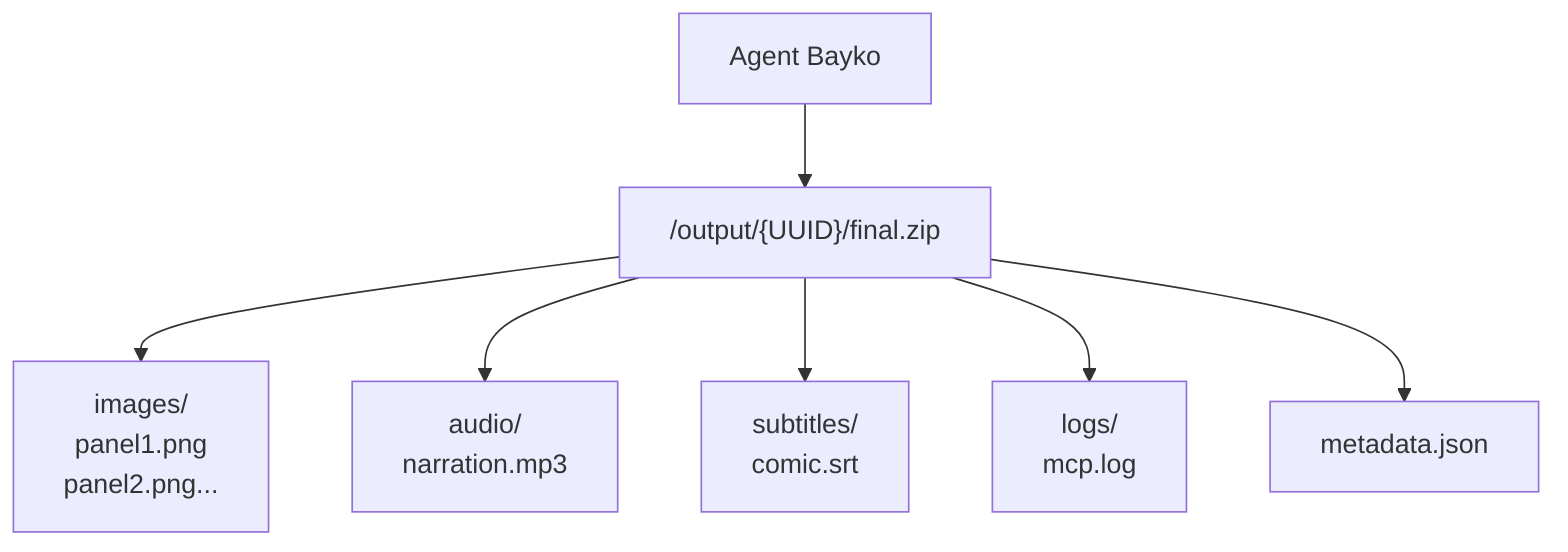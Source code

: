 flowchart TD
    Bayko["Agent Bayko"]
    Bayko --> Zip["/output/{UUID}/final.zip"]
    Zip --> Panels["images/\npanel1.png\npanel2.png..."]
    Zip --> Audio["audio/\nnarration.mp3"]
    Zip --> Subtitles["subtitles/\ncomic.srt"]
    Zip --> Logs["logs/\nmcp.log"]
    Zip --> Metadata["metadata.json"]